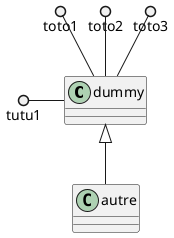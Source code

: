 {
  "sha1": "9g70rpu2ve1q9smxj2f63ryvm0vy99s",
  "insertion": {
    "when": "2024-05-30T20:48:21.682Z",
    "user": "plantuml@gmail.com"
  }
}
@startuml
class dummy
toto1 ()-- dummy
toto2 ()-- dummy
toto3 ()-- dummy

tutu1 ()- dummy

dummy <|-- autre
@enduml
